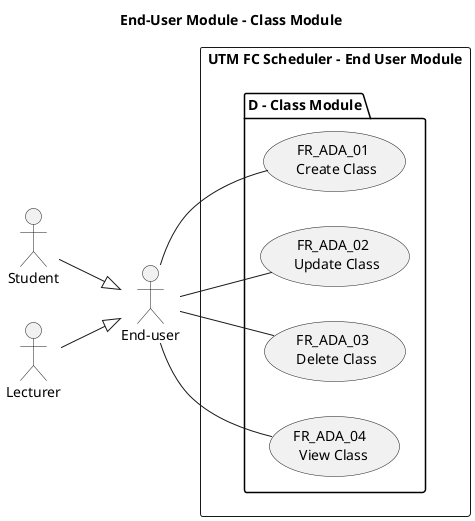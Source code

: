 @startuml End-User Module - Class Module

title End-User Module - Class Module
left to right direction


' Actors
"End-user" as EU
Student --|> EU
Lecturer --|> EU


' Use Cases
rectangle "UTM FC Scheduler - End User Module" {
    package "D - Class Module" {
        ' CRUD Class operation
        usecase (FR_ADA_01 \n Create Class) as FR_ADA_01
        usecase (FR_ADA_02 \n Update Class) as FR_ADA_02
        usecase (FR_ADA_03 \n Delete Class) as FR_ADA_03
        usecase (FR_ADA_04 \n View Class) as FR_ADA_04
    }
}

' Associations
EU -- FR_ADA_01
EU -- FR_ADA_02
EU -- FR_ADA_03
EU -- FR_ADA_04
@enduml